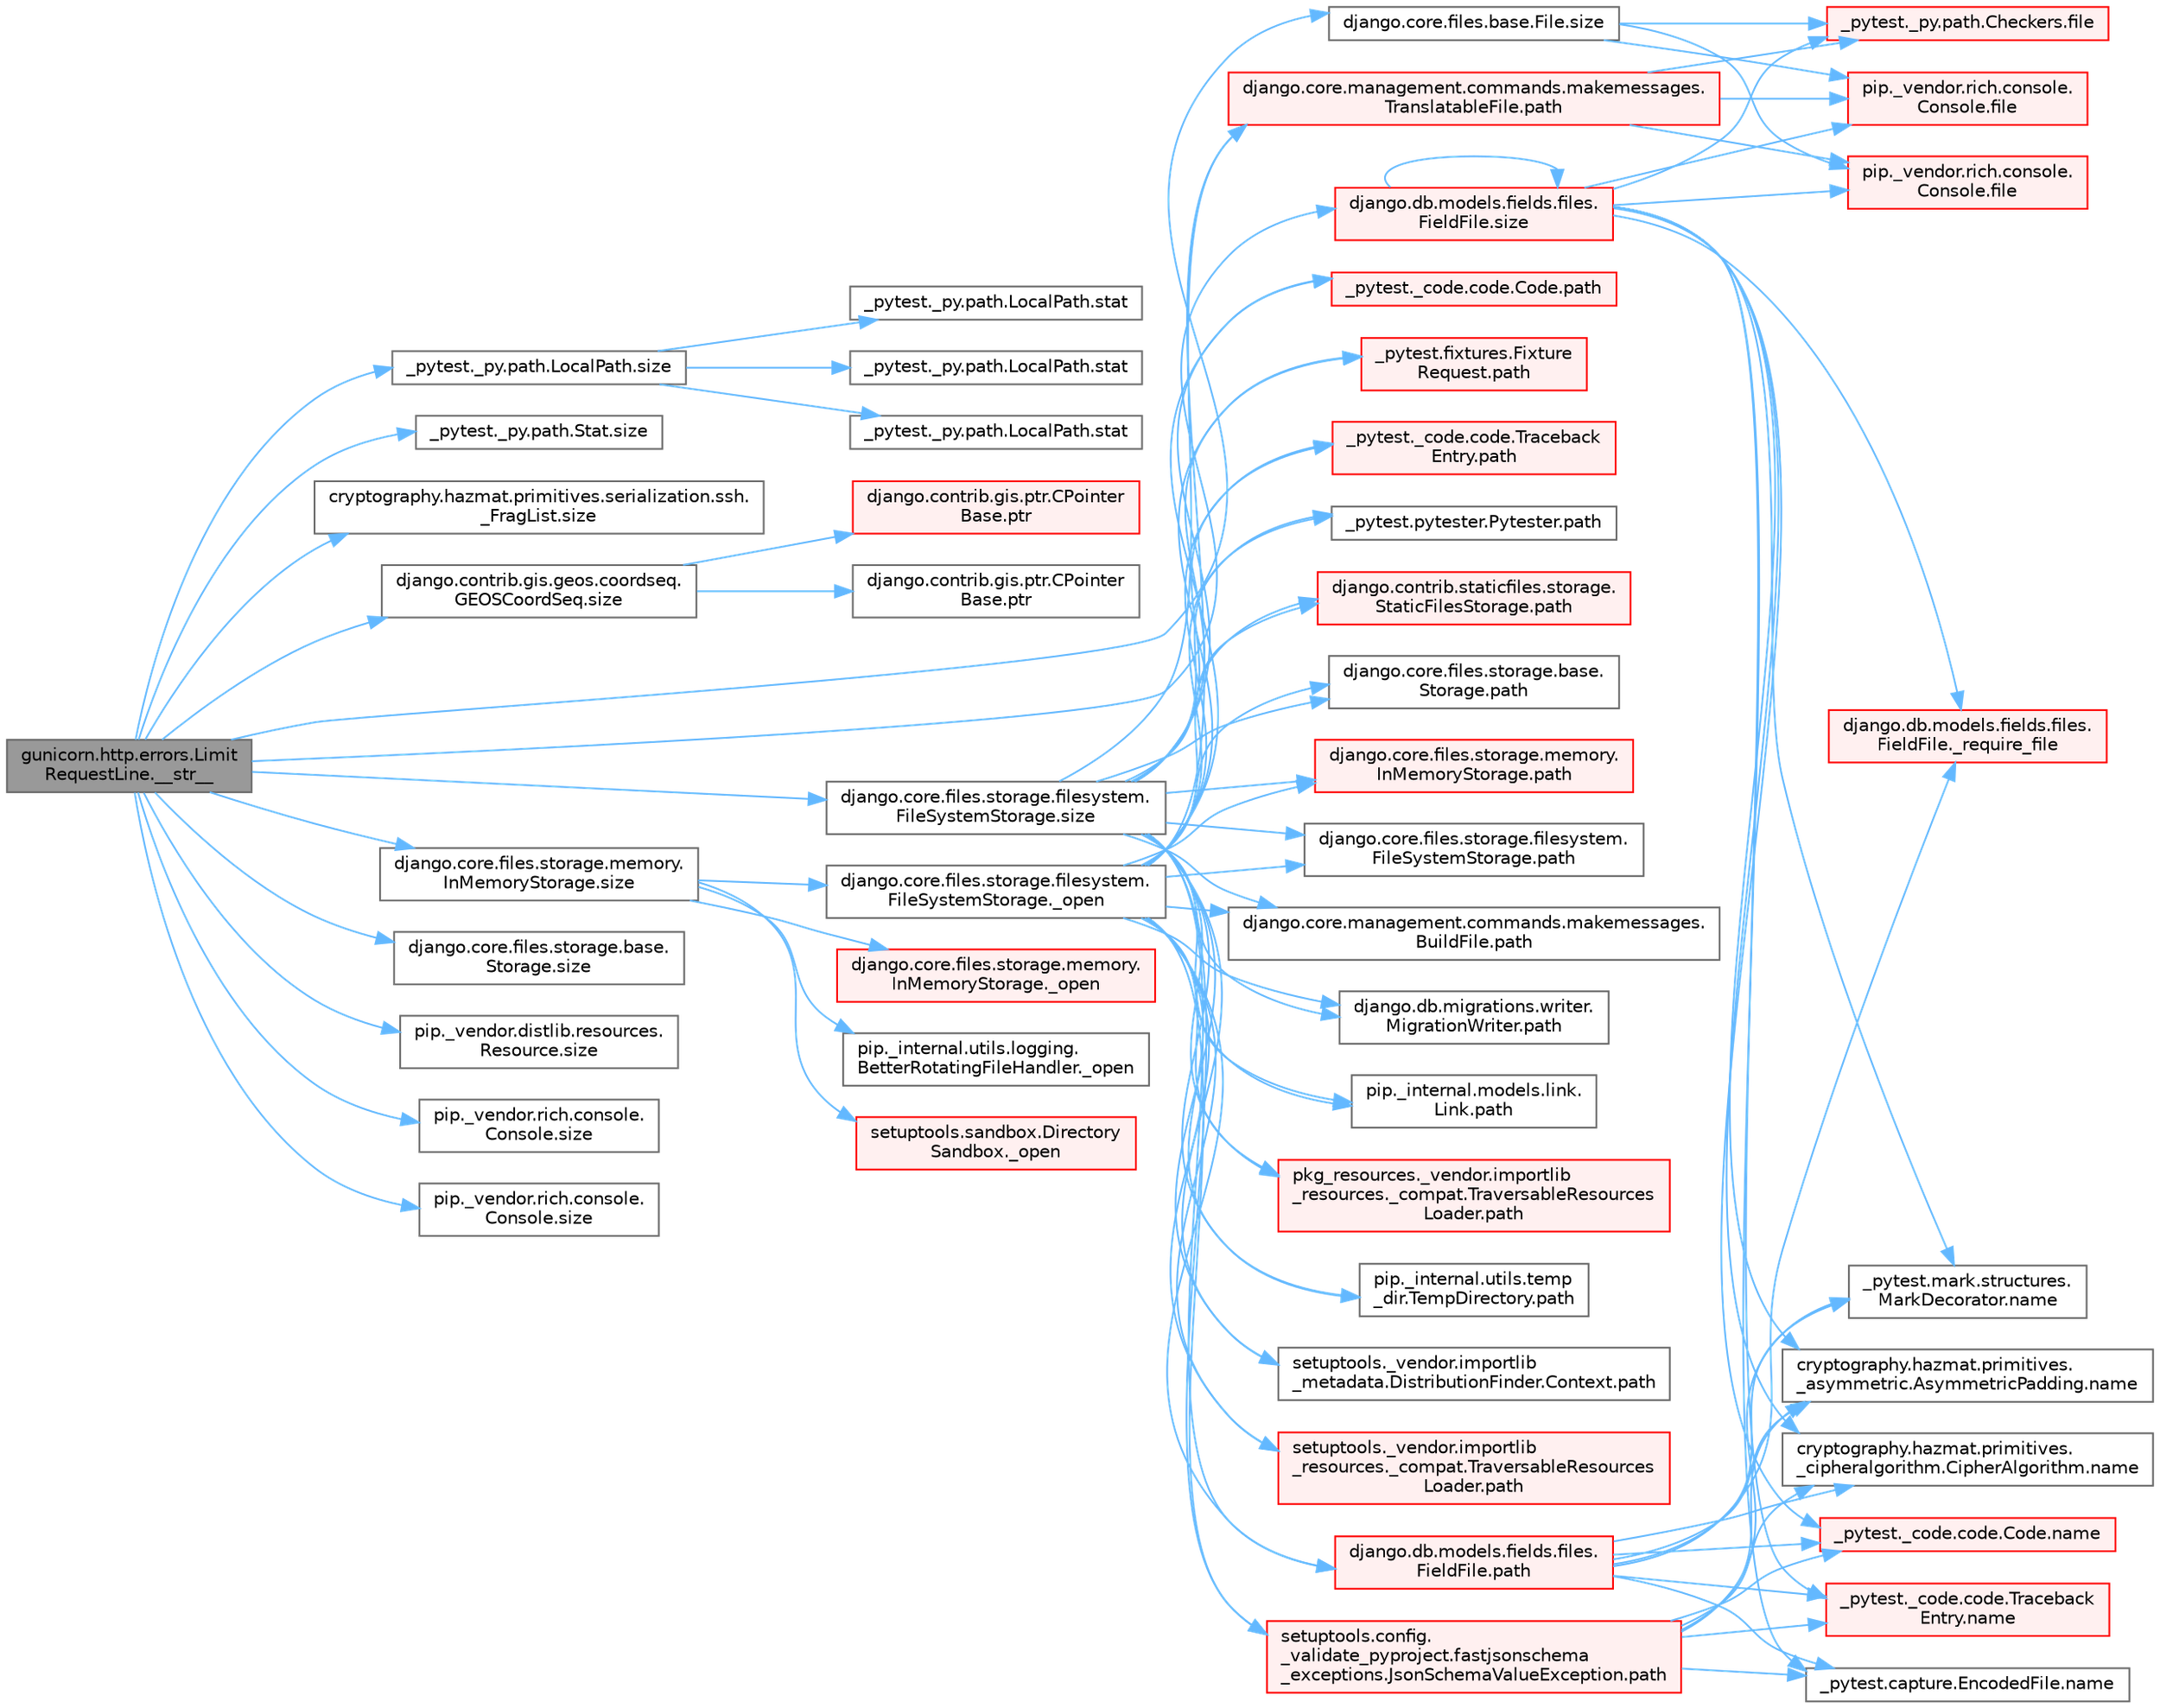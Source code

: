 digraph "gunicorn.http.errors.LimitRequestLine.__str__"
{
 // LATEX_PDF_SIZE
  bgcolor="transparent";
  edge [fontname=Helvetica,fontsize=10,labelfontname=Helvetica,labelfontsize=10];
  node [fontname=Helvetica,fontsize=10,shape=box,height=0.2,width=0.4];
  rankdir="LR";
  Node1 [id="Node000001",label="gunicorn.http.errors.Limit\lRequestLine.__str__",height=0.2,width=0.4,color="gray40", fillcolor="grey60", style="filled", fontcolor="black",tooltip=" "];
  Node1 -> Node2 [id="edge1_Node000001_Node000002",color="steelblue1",style="solid",tooltip=" "];
  Node2 [id="Node000002",label="_pytest._py.path.LocalPath.size",height=0.2,width=0.4,color="grey40", fillcolor="white", style="filled",URL="$class__pytest_1_1__py_1_1path_1_1_local_path.html#a01312293d7ed99c7153402aa1c228012",tooltip=" "];
  Node2 -> Node3 [id="edge2_Node000002_Node000003",color="steelblue1",style="solid",tooltip=" "];
  Node3 [id="Node000003",label="_pytest._py.path.LocalPath.stat",height=0.2,width=0.4,color="grey40", fillcolor="white", style="filled",URL="$class__pytest_1_1__py_1_1path_1_1_local_path.html#a145ecd9c3ed3cd34920b230208085c2c",tooltip=" "];
  Node2 -> Node4 [id="edge3_Node000002_Node000004",color="steelblue1",style="solid",tooltip=" "];
  Node4 [id="Node000004",label="_pytest._py.path.LocalPath.stat",height=0.2,width=0.4,color="grey40", fillcolor="white", style="filled",URL="$class__pytest_1_1__py_1_1path_1_1_local_path.html#a9154d645f61377b8d03ec6dc645b748e",tooltip=" "];
  Node2 -> Node5 [id="edge4_Node000002_Node000005",color="steelblue1",style="solid",tooltip=" "];
  Node5 [id="Node000005",label="_pytest._py.path.LocalPath.stat",height=0.2,width=0.4,color="grey40", fillcolor="white", style="filled",URL="$class__pytest_1_1__py_1_1path_1_1_local_path.html#af160fd9c49c4eaf2024f17cea3a726a8",tooltip=" "];
  Node1 -> Node6 [id="edge5_Node000001_Node000006",color="steelblue1",style="solid",tooltip=" "];
  Node6 [id="Node000006",label="_pytest._py.path.Stat.size",height=0.2,width=0.4,color="grey40", fillcolor="white", style="filled",URL="$class__pytest_1_1__py_1_1path_1_1_stat.html#a206ba7bd29fc72352b3af66d7a7aafef",tooltip=" "];
  Node1 -> Node7 [id="edge6_Node000001_Node000007",color="steelblue1",style="solid",tooltip=" "];
  Node7 [id="Node000007",label="cryptography.hazmat.primitives.serialization.ssh.\l_FragList.size",height=0.2,width=0.4,color="grey40", fillcolor="white", style="filled",URL="$classcryptography_1_1hazmat_1_1primitives_1_1serialization_1_1ssh_1_1___frag_list.html#a7e9d0a2bab129dc613ec19fe73f24252",tooltip=" "];
  Node1 -> Node8 [id="edge7_Node000001_Node000008",color="steelblue1",style="solid",tooltip=" "];
  Node8 [id="Node000008",label="django.contrib.gis.geos.coordseq.\lGEOSCoordSeq.size",height=0.2,width=0.4,color="grey40", fillcolor="white", style="filled",URL="$classdjango_1_1contrib_1_1gis_1_1geos_1_1coordseq_1_1_g_e_o_s_coord_seq.html#a918c80def6f7235c7da41e8aaf614fa6",tooltip=" "];
  Node8 -> Node9 [id="edge8_Node000008_Node000009",color="steelblue1",style="solid",tooltip=" "];
  Node9 [id="Node000009",label="django.contrib.gis.ptr.CPointer\lBase.ptr",height=0.2,width=0.4,color="red", fillcolor="#FFF0F0", style="filled",URL="$classdjango_1_1contrib_1_1gis_1_1ptr_1_1_c_pointer_base.html#a55873c889d27c42497c5a832c24e041b",tooltip=" "];
  Node8 -> Node11 [id="edge9_Node000008_Node000011",color="steelblue1",style="solid",tooltip=" "];
  Node11 [id="Node000011",label="django.contrib.gis.ptr.CPointer\lBase.ptr",height=0.2,width=0.4,color="grey40", fillcolor="white", style="filled",URL="$classdjango_1_1contrib_1_1gis_1_1ptr_1_1_c_pointer_base.html#a73d2e45828ab4d985549c571852996fa",tooltip=" "];
  Node1 -> Node12 [id="edge10_Node000001_Node000012",color="steelblue1",style="solid",tooltip=" "];
  Node12 [id="Node000012",label="django.core.files.base.File.size",height=0.2,width=0.4,color="grey40", fillcolor="white", style="filled",URL="$classdjango_1_1core_1_1files_1_1base_1_1_file.html#abe624c2bbb9a5c895e8d99ec7de4fd3d",tooltip=" "];
  Node12 -> Node13 [id="edge11_Node000012_Node000013",color="steelblue1",style="solid",tooltip=" "];
  Node13 [id="Node000013",label="_pytest._py.path.Checkers.file",height=0.2,width=0.4,color="red", fillcolor="#FFF0F0", style="filled",URL="$class__pytest_1_1__py_1_1path_1_1_checkers.html#a53705ca38cbf2fb29d34914af4b5003d",tooltip=" "];
  Node12 -> Node15 [id="edge12_Node000012_Node000015",color="steelblue1",style="solid",tooltip=" "];
  Node15 [id="Node000015",label="pip._vendor.rich.console.\lConsole.file",height=0.2,width=0.4,color="red", fillcolor="#FFF0F0", style="filled",URL="$classpip_1_1__vendor_1_1rich_1_1console_1_1_console.html#af37c1c8bfe4a9b4dcd3b0ff2d14357bf",tooltip=" "];
  Node12 -> Node19 [id="edge13_Node000012_Node000019",color="steelblue1",style="solid",tooltip=" "];
  Node19 [id="Node000019",label="pip._vendor.rich.console.\lConsole.file",height=0.2,width=0.4,color="red", fillcolor="#FFF0F0", style="filled",URL="$classpip_1_1__vendor_1_1rich_1_1console_1_1_console.html#aeea14249658b94049a5be89c15fd5bc1",tooltip=" "];
  Node1 -> Node20 [id="edge14_Node000001_Node000020",color="steelblue1",style="solid",tooltip=" "];
  Node20 [id="Node000020",label="django.core.files.storage.base.\lStorage.size",height=0.2,width=0.4,color="grey40", fillcolor="white", style="filled",URL="$classdjango_1_1core_1_1files_1_1storage_1_1base_1_1_storage.html#a135bb0f4147e20b20d038cdc2304dd78",tooltip=" "];
  Node1 -> Node21 [id="edge15_Node000001_Node000021",color="steelblue1",style="solid",tooltip=" "];
  Node21 [id="Node000021",label="django.core.files.storage.filesystem.\lFileSystemStorage.size",height=0.2,width=0.4,color="grey40", fillcolor="white", style="filled",URL="$classdjango_1_1core_1_1files_1_1storage_1_1filesystem_1_1_file_system_storage.html#a6e5dbaebdedc839f8a2869922a7181de",tooltip=" "];
  Node21 -> Node22 [id="edge16_Node000021_Node000022",color="steelblue1",style="solid",tooltip=" "];
  Node22 [id="Node000022",label="_pytest._code.code.Code.path",height=0.2,width=0.4,color="red", fillcolor="#FFF0F0", style="filled",URL="$class__pytest_1_1__code_1_1code_1_1_code.html#a1dae55e90750fe77c7517f806a14d864",tooltip=" "];
  Node21 -> Node33 [id="edge17_Node000021_Node000033",color="steelblue1",style="solid",tooltip=" "];
  Node33 [id="Node000033",label="_pytest._code.code.Traceback\lEntry.path",height=0.2,width=0.4,color="red", fillcolor="#FFF0F0", style="filled",URL="$class__pytest_1_1__code_1_1code_1_1_traceback_entry.html#a5a88b9ae4623733566450a9e7d8387c0",tooltip=" "];
  Node21 -> Node35 [id="edge18_Node000021_Node000035",color="steelblue1",style="solid",tooltip=" "];
  Node35 [id="Node000035",label="_pytest.fixtures.Fixture\lRequest.path",height=0.2,width=0.4,color="red", fillcolor="#FFF0F0", style="filled",URL="$class__pytest_1_1fixtures_1_1_fixture_request.html#a6f6db59812d121b54cd67d5e434e1451",tooltip=" "];
  Node21 -> Node41 [id="edge19_Node000021_Node000041",color="steelblue1",style="solid",tooltip=" "];
  Node41 [id="Node000041",label="_pytest.pytester.Pytester.path",height=0.2,width=0.4,color="grey40", fillcolor="white", style="filled",URL="$class__pytest_1_1pytester_1_1_pytester.html#a403c804f74a87f5e5705774fa896cc1f",tooltip=" "];
  Node21 -> Node42 [id="edge20_Node000021_Node000042",color="steelblue1",style="solid",tooltip=" "];
  Node42 [id="Node000042",label="django.contrib.staticfiles.storage.\lStaticFilesStorage.path",height=0.2,width=0.4,color="red", fillcolor="#FFF0F0", style="filled",URL="$classdjango_1_1contrib_1_1staticfiles_1_1storage_1_1_static_files_storage.html#a4e96cc92fbde7423d1b74f3a50fc0bf6",tooltip=" "];
  Node21 -> Node479 [id="edge21_Node000021_Node000479",color="steelblue1",style="solid",tooltip=" "];
  Node479 [id="Node000479",label="django.core.files.storage.base.\lStorage.path",height=0.2,width=0.4,color="grey40", fillcolor="white", style="filled",URL="$classdjango_1_1core_1_1files_1_1storage_1_1base_1_1_storage.html#a9be8d49a55131dbbab2c5fd57f7e772c",tooltip=" "];
  Node21 -> Node480 [id="edge22_Node000021_Node000480",color="steelblue1",style="solid",tooltip=" "];
  Node480 [id="Node000480",label="django.core.files.storage.filesystem.\lFileSystemStorage.path",height=0.2,width=0.4,color="grey40", fillcolor="white", style="filled",URL="$classdjango_1_1core_1_1files_1_1storage_1_1filesystem_1_1_file_system_storage.html#abf8a7e88eedec3e1b2ea965cc0858d17",tooltip=" "];
  Node21 -> Node481 [id="edge23_Node000021_Node000481",color="steelblue1",style="solid",tooltip=" "];
  Node481 [id="Node000481",label="django.core.files.storage.memory.\lInMemoryStorage.path",height=0.2,width=0.4,color="red", fillcolor="#FFF0F0", style="filled",URL="$classdjango_1_1core_1_1files_1_1storage_1_1memory_1_1_in_memory_storage.html#a466c8e28fd11839318d2e4454b8ef89f",tooltip=" "];
  Node21 -> Node485 [id="edge24_Node000021_Node000485",color="steelblue1",style="solid",tooltip=" "];
  Node485 [id="Node000485",label="django.core.management.commands.makemessages.\lBuildFile.path",height=0.2,width=0.4,color="grey40", fillcolor="white", style="filled",URL="$classdjango_1_1core_1_1management_1_1commands_1_1makemessages_1_1_build_file.html#ac06388718e902543bc00a7c6565105fc",tooltip=" "];
  Node21 -> Node486 [id="edge25_Node000021_Node000486",color="steelblue1",style="solid",tooltip=" "];
  Node486 [id="Node000486",label="django.core.management.commands.makemessages.\lTranslatableFile.path",height=0.2,width=0.4,color="red", fillcolor="#FFF0F0", style="filled",URL="$classdjango_1_1core_1_1management_1_1commands_1_1makemessages_1_1_translatable_file.html#ad851d5e6b8a65f5915ccfd4a30fb8026",tooltip=" "];
  Node486 -> Node13 [id="edge26_Node000486_Node000013",color="steelblue1",style="solid",tooltip=" "];
  Node486 -> Node15 [id="edge27_Node000486_Node000015",color="steelblue1",style="solid",tooltip=" "];
  Node486 -> Node19 [id="edge28_Node000486_Node000019",color="steelblue1",style="solid",tooltip=" "];
  Node21 -> Node487 [id="edge29_Node000021_Node000487",color="steelblue1",style="solid",tooltip=" "];
  Node487 [id="Node000487",label="django.db.migrations.writer.\lMigrationWriter.path",height=0.2,width=0.4,color="grey40", fillcolor="white", style="filled",URL="$classdjango_1_1db_1_1migrations_1_1writer_1_1_migration_writer.html#a45469d67e8f80996c982470d36136184",tooltip=" "];
  Node21 -> Node488 [id="edge30_Node000021_Node000488",color="steelblue1",style="solid",tooltip=" "];
  Node488 [id="Node000488",label="django.db.models.fields.files.\lFieldFile.path",height=0.2,width=0.4,color="red", fillcolor="#FFF0F0", style="filled",URL="$classdjango_1_1db_1_1models_1_1fields_1_1files_1_1_field_file.html#ae91c4ed0643fb9bd8959d0db8eb44f80",tooltip=" "];
  Node488 -> Node489 [id="edge31_Node000488_Node000489",color="steelblue1",style="solid",tooltip=" "];
  Node489 [id="Node000489",label="django.db.models.fields.files.\lFieldFile._require_file",height=0.2,width=0.4,color="red", fillcolor="#FFF0F0", style="filled",URL="$classdjango_1_1db_1_1models_1_1fields_1_1files_1_1_field_file.html#a1cac893f5b8a18de2457265f1bf93b47",tooltip=" "];
  Node488 -> Node407 [id="edge32_Node000488_Node000407",color="steelblue1",style="solid",tooltip=" "];
  Node407 [id="Node000407",label="_pytest._code.code.Code.name",height=0.2,width=0.4,color="red", fillcolor="#FFF0F0", style="filled",URL="$class__pytest_1_1__code_1_1code_1_1_code.html#a1f3cbc53ca6df4a1bab12183694b6e78",tooltip=" "];
  Node488 -> Node408 [id="edge33_Node000488_Node000408",color="steelblue1",style="solid",tooltip=" "];
  Node408 [id="Node000408",label="_pytest._code.code.Traceback\lEntry.name",height=0.2,width=0.4,color="red", fillcolor="#FFF0F0", style="filled",URL="$class__pytest_1_1__code_1_1code_1_1_traceback_entry.html#a106b95c0753f41669fbfb8ee4c11ad3d",tooltip=" "];
  Node488 -> Node409 [id="edge34_Node000488_Node000409",color="steelblue1",style="solid",tooltip=" "];
  Node409 [id="Node000409",label="_pytest.capture.EncodedFile.name",height=0.2,width=0.4,color="grey40", fillcolor="white", style="filled",URL="$class__pytest_1_1capture_1_1_encoded_file.html#a738c73b5de21c7261d9e51f71e4f0397",tooltip=" "];
  Node488 -> Node410 [id="edge35_Node000488_Node000410",color="steelblue1",style="solid",tooltip=" "];
  Node410 [id="Node000410",label="_pytest.mark.structures.\lMarkDecorator.name",height=0.2,width=0.4,color="grey40", fillcolor="white", style="filled",URL="$class__pytest_1_1mark_1_1structures_1_1_mark_decorator.html#ae8f66760cda125450e0e3bd38689c72f",tooltip=" "];
  Node488 -> Node411 [id="edge36_Node000488_Node000411",color="steelblue1",style="solid",tooltip=" "];
  Node411 [id="Node000411",label="cryptography.hazmat.primitives.\l_asymmetric.AsymmetricPadding.name",height=0.2,width=0.4,color="grey40", fillcolor="white", style="filled",URL="$classcryptography_1_1hazmat_1_1primitives_1_1__asymmetric_1_1_asymmetric_padding.html#a8f72e8284cb336861a873ed5ce0e39b5",tooltip=" "];
  Node488 -> Node412 [id="edge37_Node000488_Node000412",color="steelblue1",style="solid",tooltip=" "];
  Node412 [id="Node000412",label="cryptography.hazmat.primitives.\l_cipheralgorithm.CipherAlgorithm.name",height=0.2,width=0.4,color="grey40", fillcolor="white", style="filled",URL="$classcryptography_1_1hazmat_1_1primitives_1_1__cipheralgorithm_1_1_cipher_algorithm.html#a50567a5c3388450ab7aa883ab34a1ac7",tooltip=" "];
  Node21 -> Node584 [id="edge38_Node000021_Node000584",color="steelblue1",style="solid",tooltip=" "];
  Node584 [id="Node000584",label="pip._internal.models.link.\lLink.path",height=0.2,width=0.4,color="grey40", fillcolor="white", style="filled",URL="$classpip_1_1__internal_1_1models_1_1link_1_1_link.html#a30f454216dcb615e3ed986238490f180",tooltip=" "];
  Node21 -> Node585 [id="edge39_Node000021_Node000585",color="steelblue1",style="solid",tooltip=" "];
  Node585 [id="Node000585",label="pip._internal.utils.temp\l_dir.TempDirectory.path",height=0.2,width=0.4,color="grey40", fillcolor="white", style="filled",URL="$classpip_1_1__internal_1_1utils_1_1temp__dir_1_1_temp_directory.html#afe6b2d95c070c6570957de5696ff3a6e",tooltip=" "];
  Node21 -> Node586 [id="edge40_Node000021_Node000586",color="steelblue1",style="solid",tooltip=" "];
  Node586 [id="Node000586",label="pkg_resources._vendor.importlib\l_resources._compat.TraversableResources\lLoader.path",height=0.2,width=0.4,color="red", fillcolor="#FFF0F0", style="filled",URL="$classpkg__resources_1_1__vendor_1_1importlib__resources_1_1__compat_1_1_traversable_resources_loader.html#acfc17872a53cbe02f6c34eda2bb162f2",tooltip=" "];
  Node21 -> Node588 [id="edge41_Node000021_Node000588",color="steelblue1",style="solid",tooltip=" "];
  Node588 [id="Node000588",label="setuptools._vendor.importlib\l_metadata.DistributionFinder.Context.path",height=0.2,width=0.4,color="grey40", fillcolor="white", style="filled",URL="$classsetuptools_1_1__vendor_1_1importlib__metadata_1_1_distribution_finder_1_1_context.html#a84a429ddce40738ea5c0edb53799ee8d",tooltip=" "];
  Node21 -> Node589 [id="edge42_Node000021_Node000589",color="steelblue1",style="solid",tooltip=" "];
  Node589 [id="Node000589",label="setuptools._vendor.importlib\l_resources._compat.TraversableResources\lLoader.path",height=0.2,width=0.4,color="red", fillcolor="#FFF0F0", style="filled",URL="$classsetuptools_1_1__vendor_1_1importlib__resources_1_1__compat_1_1_traversable_resources_loader.html#a9b9cf5b6723d48f7a779b6ae71d53699",tooltip=" "];
  Node21 -> Node590 [id="edge43_Node000021_Node000590",color="steelblue1",style="solid",tooltip=" "];
  Node590 [id="Node000590",label="setuptools.config.\l_validate_pyproject.fastjsonschema\l_exceptions.JsonSchemaValueException.path",height=0.2,width=0.4,color="red", fillcolor="#FFF0F0", style="filled",URL="$classsetuptools_1_1config_1_1__validate__pyproject_1_1fastjsonschema__exceptions_1_1_json_schema_value_exception.html#a59179b3d1dc16c7087530bbc10bcf857",tooltip=" "];
  Node590 -> Node407 [id="edge44_Node000590_Node000407",color="steelblue1",style="solid",tooltip=" "];
  Node590 -> Node408 [id="edge45_Node000590_Node000408",color="steelblue1",style="solid",tooltip=" "];
  Node590 -> Node409 [id="edge46_Node000590_Node000409",color="steelblue1",style="solid",tooltip=" "];
  Node590 -> Node410 [id="edge47_Node000590_Node000410",color="steelblue1",style="solid",tooltip=" "];
  Node590 -> Node411 [id="edge48_Node000590_Node000411",color="steelblue1",style="solid",tooltip=" "];
  Node590 -> Node412 [id="edge49_Node000590_Node000412",color="steelblue1",style="solid",tooltip=" "];
  Node1 -> Node1733 [id="edge50_Node000001_Node001733",color="steelblue1",style="solid",tooltip=" "];
  Node1733 [id="Node001733",label="django.core.files.storage.memory.\lInMemoryStorage.size",height=0.2,width=0.4,color="grey40", fillcolor="white", style="filled",URL="$classdjango_1_1core_1_1files_1_1storage_1_1memory_1_1_in_memory_storage.html#ac6691324035626377fb3989472a673be",tooltip=" "];
  Node1733 -> Node478 [id="edge51_Node001733_Node000478",color="steelblue1",style="solid",tooltip=" "];
  Node478 [id="Node000478",label="django.core.files.storage.filesystem.\lFileSystemStorage._open",height=0.2,width=0.4,color="grey40", fillcolor="white", style="filled",URL="$classdjango_1_1core_1_1files_1_1storage_1_1filesystem_1_1_file_system_storage.html#ae445f45c773bb251ff7fe2250623a527",tooltip=" "];
  Node478 -> Node22 [id="edge52_Node000478_Node000022",color="steelblue1",style="solid",tooltip=" "];
  Node478 -> Node33 [id="edge53_Node000478_Node000033",color="steelblue1",style="solid",tooltip=" "];
  Node478 -> Node35 [id="edge54_Node000478_Node000035",color="steelblue1",style="solid",tooltip=" "];
  Node478 -> Node41 [id="edge55_Node000478_Node000041",color="steelblue1",style="solid",tooltip=" "];
  Node478 -> Node42 [id="edge56_Node000478_Node000042",color="steelblue1",style="solid",tooltip=" "];
  Node478 -> Node479 [id="edge57_Node000478_Node000479",color="steelblue1",style="solid",tooltip=" "];
  Node478 -> Node480 [id="edge58_Node000478_Node000480",color="steelblue1",style="solid",tooltip=" "];
  Node478 -> Node481 [id="edge59_Node000478_Node000481",color="steelblue1",style="solid",tooltip=" "];
  Node478 -> Node485 [id="edge60_Node000478_Node000485",color="steelblue1",style="solid",tooltip=" "];
  Node478 -> Node486 [id="edge61_Node000478_Node000486",color="steelblue1",style="solid",tooltip=" "];
  Node478 -> Node487 [id="edge62_Node000478_Node000487",color="steelblue1",style="solid",tooltip=" "];
  Node478 -> Node488 [id="edge63_Node000478_Node000488",color="steelblue1",style="solid",tooltip=" "];
  Node478 -> Node584 [id="edge64_Node000478_Node000584",color="steelblue1",style="solid",tooltip=" "];
  Node478 -> Node585 [id="edge65_Node000478_Node000585",color="steelblue1",style="solid",tooltip=" "];
  Node478 -> Node586 [id="edge66_Node000478_Node000586",color="steelblue1",style="solid",tooltip=" "];
  Node478 -> Node588 [id="edge67_Node000478_Node000588",color="steelblue1",style="solid",tooltip=" "];
  Node478 -> Node589 [id="edge68_Node000478_Node000589",color="steelblue1",style="solid",tooltip=" "];
  Node478 -> Node590 [id="edge69_Node000478_Node000590",color="steelblue1",style="solid",tooltip=" "];
  Node1733 -> Node1734 [id="edge70_Node001733_Node001734",color="steelblue1",style="solid",tooltip=" "];
  Node1734 [id="Node001734",label="django.core.files.storage.memory.\lInMemoryStorage._open",height=0.2,width=0.4,color="red", fillcolor="#FFF0F0", style="filled",URL="$classdjango_1_1core_1_1files_1_1storage_1_1memory_1_1_in_memory_storage.html#a231590e7e3409983dc531aeb9708daeb",tooltip=" "];
  Node1733 -> Node1746 [id="edge71_Node001733_Node001746",color="steelblue1",style="solid",tooltip=" "];
  Node1746 [id="Node001746",label="pip._internal.utils.logging.\lBetterRotatingFileHandler._open",height=0.2,width=0.4,color="grey40", fillcolor="white", style="filled",URL="$classpip_1_1__internal_1_1utils_1_1logging_1_1_better_rotating_file_handler.html#a8278365da0e76c96156783f3abec969b",tooltip=" "];
  Node1733 -> Node1747 [id="edge72_Node001733_Node001747",color="steelblue1",style="solid",tooltip=" "];
  Node1747 [id="Node001747",label="setuptools.sandbox.Directory\lSandbox._open",height=0.2,width=0.4,color="red", fillcolor="#FFF0F0", style="filled",URL="$classsetuptools_1_1sandbox_1_1_directory_sandbox.html#adde036059e5fcd0e0655278d744b99db",tooltip=" "];
  Node1 -> Node1748 [id="edge73_Node000001_Node001748",color="steelblue1",style="solid",tooltip=" "];
  Node1748 [id="Node001748",label="django.db.models.fields.files.\lFieldFile.size",height=0.2,width=0.4,color="red", fillcolor="#FFF0F0", style="filled",URL="$classdjango_1_1db_1_1models_1_1fields_1_1files_1_1_field_file.html#aea23a57308858c3cbc573c67f2ab9b74",tooltip=" "];
  Node1748 -> Node489 [id="edge74_Node001748_Node000489",color="steelblue1",style="solid",tooltip=" "];
  Node1748 -> Node13 [id="edge75_Node001748_Node000013",color="steelblue1",style="solid",tooltip=" "];
  Node1748 -> Node15 [id="edge76_Node001748_Node000015",color="steelblue1",style="solid",tooltip=" "];
  Node1748 -> Node19 [id="edge77_Node001748_Node000019",color="steelblue1",style="solid",tooltip=" "];
  Node1748 -> Node407 [id="edge78_Node001748_Node000407",color="steelblue1",style="solid",tooltip=" "];
  Node1748 -> Node408 [id="edge79_Node001748_Node000408",color="steelblue1",style="solid",tooltip=" "];
  Node1748 -> Node409 [id="edge80_Node001748_Node000409",color="steelblue1",style="solid",tooltip=" "];
  Node1748 -> Node410 [id="edge81_Node001748_Node000410",color="steelblue1",style="solid",tooltip=" "];
  Node1748 -> Node411 [id="edge82_Node001748_Node000411",color="steelblue1",style="solid",tooltip=" "];
  Node1748 -> Node412 [id="edge83_Node001748_Node000412",color="steelblue1",style="solid",tooltip=" "];
  Node1748 -> Node1748 [id="edge84_Node001748_Node001748",color="steelblue1",style="solid",tooltip=" "];
  Node1 -> Node1749 [id="edge85_Node000001_Node001749",color="steelblue1",style="solid",tooltip=" "];
  Node1749 [id="Node001749",label="pip._vendor.distlib.resources.\lResource.size",height=0.2,width=0.4,color="grey40", fillcolor="white", style="filled",URL="$classpip_1_1__vendor_1_1distlib_1_1resources_1_1_resource.html#a65a294bc884a9f006d465df4a7be732d",tooltip=" "];
  Node1 -> Node1750 [id="edge86_Node000001_Node001750",color="steelblue1",style="solid",tooltip=" "];
  Node1750 [id="Node001750",label="pip._vendor.rich.console.\lConsole.size",height=0.2,width=0.4,color="grey40", fillcolor="white", style="filled",URL="$classpip_1_1__vendor_1_1rich_1_1console_1_1_console.html#a51e25cd9881c627f959a35e7623b81db",tooltip=" "];
  Node1 -> Node1751 [id="edge87_Node000001_Node001751",color="steelblue1",style="solid",tooltip=" "];
  Node1751 [id="Node001751",label="pip._vendor.rich.console.\lConsole.size",height=0.2,width=0.4,color="grey40", fillcolor="white", style="filled",URL="$classpip_1_1__vendor_1_1rich_1_1console_1_1_console.html#ae882677fb24c61ad973112e90fadafa7",tooltip=" "];
}
